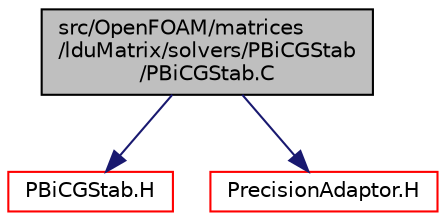 digraph "src/OpenFOAM/matrices/lduMatrix/solvers/PBiCGStab/PBiCGStab.C"
{
  bgcolor="transparent";
  edge [fontname="Helvetica",fontsize="10",labelfontname="Helvetica",labelfontsize="10"];
  node [fontname="Helvetica",fontsize="10",shape=record];
  Node1 [label="src/OpenFOAM/matrices\l/lduMatrix/solvers/PBiCGStab\l/PBiCGStab.C",height=0.2,width=0.4,color="black", fillcolor="grey75", style="filled" fontcolor="black"];
  Node1 -> Node2 [color="midnightblue",fontsize="10",style="solid",fontname="Helvetica"];
  Node2 [label="PBiCGStab.H",height=0.2,width=0.4,color="red",URL="$PBiCGStab_8H.html"];
  Node1 -> Node3 [color="midnightblue",fontsize="10",style="solid",fontname="Helvetica"];
  Node3 [label="PrecisionAdaptor.H",height=0.2,width=0.4,color="red",URL="$PrecisionAdaptor_8H.html"];
}
